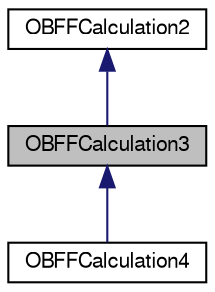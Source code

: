 digraph G
{
  edge [fontname="FreeSans",fontsize="10",labelfontname="FreeSans",labelfontsize="10"];
  node [fontname="FreeSans",fontsize="10",shape=record];
  Node1 [label="OBFFCalculation3",height=0.2,width=0.4,color="black", fillcolor="grey75", style="filled" fontcolor="black"];
  Node2 -> Node1 [dir=back,color="midnightblue",fontsize="10",style="solid",fontname="FreeSans"];
  Node2 [label="OBFFCalculation2",height=0.2,width=0.4,color="black", fillcolor="white", style="filled",URL="$classOpenBabel_1_1OBFFCalculation2.shtml",tooltip="Internal class for OBForceField to hold energy and gradient calculations on specific..."];
  Node1 -> Node3 [dir=back,color="midnightblue",fontsize="10",style="solid",fontname="FreeSans"];
  Node3 [label="OBFFCalculation4",height=0.2,width=0.4,color="black", fillcolor="white", style="filled",URL="$classOpenBabel_1_1OBFFCalculation4.shtml",tooltip="Internal class for OBForceField to hold energy and gradient calculations on specific..."];
}
